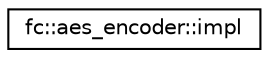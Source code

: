 digraph "Graphical Class Hierarchy"
{
  edge [fontname="Helvetica",fontsize="10",labelfontname="Helvetica",labelfontsize="10"];
  node [fontname="Helvetica",fontsize="10",shape=record];
  rankdir="LR";
  Node0 [label="fc::aes_encoder::impl",height=0.2,width=0.4,color="black", fillcolor="white", style="filled",URL="$structfc_1_1aes__encoder_1_1impl.html"];
}

